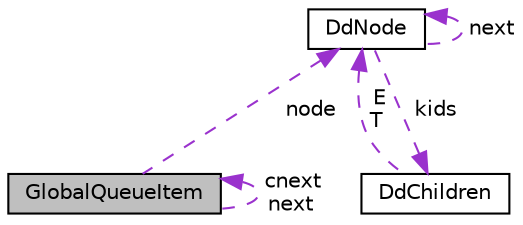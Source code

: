 digraph "GlobalQueueItem"
{
  edge [fontname="Helvetica",fontsize="10",labelfontname="Helvetica",labelfontsize="10"];
  node [fontname="Helvetica",fontsize="10",shape=record];
  Node1 [label="GlobalQueueItem",height=0.2,width=0.4,color="black", fillcolor="grey75", style="filled", fontcolor="black"];
  Node1 -> Node1 [dir="back",color="darkorchid3",fontsize="10",style="dashed",label=" cnext\nnext" ,fontname="Helvetica"];
  Node2 -> Node1 [dir="back",color="darkorchid3",fontsize="10",style="dashed",label=" node" ,fontname="Helvetica"];
  Node2 [label="DdNode",height=0.2,width=0.4,color="black", fillcolor="white", style="filled",URL="$structDdNode.html",tooltip="Decision diagram node. "];
  Node3 -> Node2 [dir="back",color="darkorchid3",fontsize="10",style="dashed",label=" kids" ,fontname="Helvetica"];
  Node3 [label="DdChildren",height=0.2,width=0.4,color="black", fillcolor="white", style="filled",URL="$structDdChildren.html",tooltip="The two children of a non-terminal node. "];
  Node2 -> Node3 [dir="back",color="darkorchid3",fontsize="10",style="dashed",label=" E\nT" ,fontname="Helvetica"];
  Node2 -> Node2 [dir="back",color="darkorchid3",fontsize="10",style="dashed",label=" next" ,fontname="Helvetica"];
}
